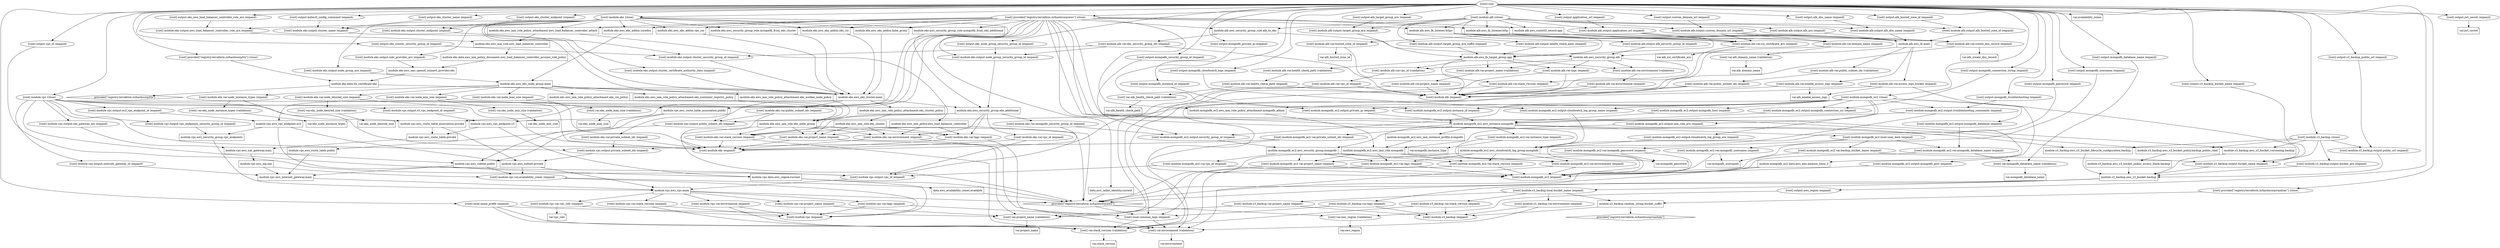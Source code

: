 digraph {
	compound = "true"
	newrank = "true"
	subgraph "root" {
		"[root] data.aws_availability_zones.available (expand)" [label = "data.aws_availability_zones.available", shape = "box"]
		"[root] data.aws_caller_identity.current (expand)" [label = "data.aws_caller_identity.current", shape = "box"]
		"[root] module.alb.aws_lb.main (expand)" [label = "module.alb.aws_lb.main", shape = "box"]
		"[root] module.alb.aws_lb_listener.http (expand)" [label = "module.alb.aws_lb_listener.http", shape = "box"]
		"[root] module.alb.aws_lb_listener.https (expand)" [label = "module.alb.aws_lb_listener.https", shape = "box"]
		"[root] module.alb.aws_lb_target_group.app (expand)" [label = "module.alb.aws_lb_target_group.app", shape = "box"]
		"[root] module.alb.aws_route53_record.app (expand)" [label = "module.alb.aws_route53_record.app", shape = "box"]
		"[root] module.alb.aws_security_group.alb (expand)" [label = "module.alb.aws_security_group.alb", shape = "box"]
		"[root] module.alb.aws_security_group_rule.alb_to_eks (expand)" [label = "module.alb.aws_security_group_rule.alb_to_eks", shape = "box"]
		"[root] module.eks.aws_eks_addon.coredns (expand)" [label = "module.eks.aws_eks_addon.coredns", shape = "box"]
		"[root] module.eks.aws_eks_addon.ebs_csi (expand)" [label = "module.eks.aws_eks_addon.ebs_csi", shape = "box"]
		"[root] module.eks.aws_eks_addon.kube_proxy (expand)" [label = "module.eks.aws_eks_addon.kube_proxy", shape = "box"]
		"[root] module.eks.aws_eks_addon.vpc_cni (expand)" [label = "module.eks.aws_eks_addon.vpc_cni", shape = "box"]
		"[root] module.eks.aws_eks_cluster.main (expand)" [label = "module.eks.aws_eks_cluster.main", shape = "box"]
		"[root] module.eks.aws_eks_node_group.main (expand)" [label = "module.eks.aws_eks_node_group.main", shape = "box"]
		"[root] module.eks.aws_iam_openid_connect_provider.eks (expand)" [label = "module.eks.aws_iam_openid_connect_provider.eks", shape = "box"]
		"[root] module.eks.aws_iam_policy.aws_load_balancer_controller (expand)" [label = "module.eks.aws_iam_policy.aws_load_balancer_controller", shape = "box"]
		"[root] module.eks.aws_iam_role.aws_load_balancer_controller (expand)" [label = "module.eks.aws_iam_role.aws_load_balancer_controller", shape = "box"]
		"[root] module.eks.aws_iam_role.eks_cluster (expand)" [label = "module.eks.aws_iam_role.eks_cluster", shape = "box"]
		"[root] module.eks.aws_iam_role.eks_node_group (expand)" [label = "module.eks.aws_iam_role.eks_node_group", shape = "box"]
		"[root] module.eks.aws_iam_role_policy_attachment.aws_load_balancer_controller_attach (expand)" [label = "module.eks.aws_iam_role_policy_attachment.aws_load_balancer_controller_attach", shape = "box"]
		"[root] module.eks.aws_iam_role_policy_attachment.eks_cluster_policy (expand)" [label = "module.eks.aws_iam_role_policy_attachment.eks_cluster_policy", shape = "box"]
		"[root] module.eks.aws_iam_role_policy_attachment.eks_cni_policy (expand)" [label = "module.eks.aws_iam_role_policy_attachment.eks_cni_policy", shape = "box"]
		"[root] module.eks.aws_iam_role_policy_attachment.eks_container_registry_policy (expand)" [label = "module.eks.aws_iam_role_policy_attachment.eks_container_registry_policy", shape = "box"]
		"[root] module.eks.aws_iam_role_policy_attachment.eks_worker_node_policy (expand)" [label = "module.eks.aws_iam_role_policy_attachment.eks_worker_node_policy", shape = "box"]
		"[root] module.eks.aws_security_group.eks_additional (expand)" [label = "module.eks.aws_security_group.eks_additional", shape = "box"]
		"[root] module.eks.aws_security_group_rule.mongodb_from_eks_additional (expand)" [label = "module.eks.aws_security_group_rule.mongodb_from_eks_additional", shape = "box"]
		"[root] module.eks.aws_security_group_rule.mongodb_from_eks_cluster (expand)" [label = "module.eks.aws_security_group_rule.mongodb_from_eks_cluster", shape = "box"]
		"[root] module.eks.data.aws_iam_policy_document.aws_load_balancer_controller_assume_role_policy (expand)" [label = "module.eks.data.aws_iam_policy_document.aws_load_balancer_controller_assume_role_policy", shape = "box"]
		"[root] module.eks.data.tls_certificate.eks (expand)" [label = "module.eks.data.tls_certificate.eks", shape = "box"]
		"[root] module.mongodb_ec2.aws_cloudwatch_log_group.mongodb (expand)" [label = "module.mongodb_ec2.aws_cloudwatch_log_group.mongodb", shape = "box"]
		"[root] module.mongodb_ec2.aws_iam_instance_profile.mongodb (expand)" [label = "module.mongodb_ec2.aws_iam_instance_profile.mongodb", shape = "box"]
		"[root] module.mongodb_ec2.aws_iam_role.mongodb (expand)" [label = "module.mongodb_ec2.aws_iam_role.mongodb", shape = "box"]
		"[root] module.mongodb_ec2.aws_iam_role_policy_attachment.mongodb_admin (expand)" [label = "module.mongodb_ec2.aws_iam_role_policy_attachment.mongodb_admin", shape = "box"]
		"[root] module.mongodb_ec2.aws_instance.mongodb (expand)" [label = "module.mongodb_ec2.aws_instance.mongodb", shape = "box"]
		"[root] module.mongodb_ec2.aws_security_group.mongodb (expand)" [label = "module.mongodb_ec2.aws_security_group.mongodb", shape = "box"]
		"[root] module.mongodb_ec2.data.aws_ami.amazon_linux_2 (expand)" [label = "module.mongodb_ec2.data.aws_ami.amazon_linux_2", shape = "box"]
		"[root] module.s3_backup.aws_s3_bucket.backup (expand)" [label = "module.s3_backup.aws_s3_bucket.backup", shape = "box"]
		"[root] module.s3_backup.aws_s3_bucket_lifecycle_configuration.backup (expand)" [label = "module.s3_backup.aws_s3_bucket_lifecycle_configuration.backup", shape = "box"]
		"[root] module.s3_backup.aws_s3_bucket_policy.backup_public_read (expand)" [label = "module.s3_backup.aws_s3_bucket_policy.backup_public_read", shape = "box"]
		"[root] module.s3_backup.aws_s3_bucket_public_access_block.backup (expand)" [label = "module.s3_backup.aws_s3_bucket_public_access_block.backup", shape = "box"]
		"[root] module.s3_backup.aws_s3_bucket_versioning.backup (expand)" [label = "module.s3_backup.aws_s3_bucket_versioning.backup", shape = "box"]
		"[root] module.s3_backup.random_string.bucket_suffix (expand)" [label = "module.s3_backup.random_string.bucket_suffix", shape = "box"]
		"[root] module.vpc.aws_eip.nat (expand)" [label = "module.vpc.aws_eip.nat", shape = "box"]
		"[root] module.vpc.aws_internet_gateway.main (expand)" [label = "module.vpc.aws_internet_gateway.main", shape = "box"]
		"[root] module.vpc.aws_nat_gateway.main (expand)" [label = "module.vpc.aws_nat_gateway.main", shape = "box"]
		"[root] module.vpc.aws_route_table.private (expand)" [label = "module.vpc.aws_route_table.private", shape = "box"]
		"[root] module.vpc.aws_route_table.public (expand)" [label = "module.vpc.aws_route_table.public", shape = "box"]
		"[root] module.vpc.aws_route_table_association.private (expand)" [label = "module.vpc.aws_route_table_association.private", shape = "box"]
		"[root] module.vpc.aws_route_table_association.public (expand)" [label = "module.vpc.aws_route_table_association.public", shape = "box"]
		"[root] module.vpc.aws_security_group.vpc_endpoints (expand)" [label = "module.vpc.aws_security_group.vpc_endpoints", shape = "box"]
		"[root] module.vpc.aws_subnet.private (expand)" [label = "module.vpc.aws_subnet.private", shape = "box"]
		"[root] module.vpc.aws_subnet.public (expand)" [label = "module.vpc.aws_subnet.public", shape = "box"]
		"[root] module.vpc.aws_vpc.main (expand)" [label = "module.vpc.aws_vpc.main", shape = "box"]
		"[root] module.vpc.aws_vpc_endpoint.ec2 (expand)" [label = "module.vpc.aws_vpc_endpoint.ec2", shape = "box"]
		"[root] module.vpc.aws_vpc_endpoint.s3 (expand)" [label = "module.vpc.aws_vpc_endpoint.s3", shape = "box"]
		"[root] module.vpc.data.aws_region.current (expand)" [label = "module.vpc.data.aws_region.current", shape = "box"]
		"[root] provider[\"registry.terraform.io/hashicorp/aws\"]" [label = "provider[\"registry.terraform.io/hashicorp/aws\"]", shape = "diamond"]
		"[root] provider[\"registry.terraform.io/hashicorp/random\"]" [label = "provider[\"registry.terraform.io/hashicorp/random\"]", shape = "diamond"]
		"[root] provider[\"registry.terraform.io/hashicorp/tls\"]" [label = "provider[\"registry.terraform.io/hashicorp/tls\"]", shape = "diamond"]
		"[root] var.alb_create_dns_record" [label = "var.alb_create_dns_record", shape = "note"]
		"[root] var.alb_domain_name" [label = "var.alb_domain_name", shape = "note"]
		"[root] var.alb_enable_access_logs" [label = "var.alb_enable_access_logs", shape = "note"]
		"[root] var.alb_health_check_path" [label = "var.alb_health_check_path", shape = "note"]
		"[root] var.alb_hosted_zone_id" [label = "var.alb_hosted_zone_id", shape = "note"]
		"[root] var.alb_ssl_certificate_arn" [label = "var.alb_ssl_certificate_arn", shape = "note"]
		"[root] var.availability_zones" [label = "var.availability_zones", shape = "note"]
		"[root] var.aws_region" [label = "var.aws_region", shape = "note"]
		"[root] var.eks_node_desired_size" [label = "var.eks_node_desired_size", shape = "note"]
		"[root] var.eks_node_instance_types" [label = "var.eks_node_instance_types", shape = "note"]
		"[root] var.eks_node_max_size" [label = "var.eks_node_max_size", shape = "note"]
		"[root] var.eks_node_min_size" [label = "var.eks_node_min_size", shape = "note"]
		"[root] var.environment" [label = "var.environment", shape = "note"]
		"[root] var.jwt_secret" [label = "var.jwt_secret", shape = "note"]
		"[root] var.mongodb_database_name" [label = "var.mongodb_database_name", shape = "note"]
		"[root] var.mongodb_instance_type" [label = "var.mongodb_instance_type", shape = "note"]
		"[root] var.mongodb_password" [label = "var.mongodb_password", shape = "note"]
		"[root] var.mongodb_username" [label = "var.mongodb_username", shape = "note"]
		"[root] var.project_name" [label = "var.project_name", shape = "note"]
		"[root] var.stack_version" [label = "var.stack_version", shape = "note"]
		"[root] var.vpc_cidr" [label = "var.vpc_cidr", shape = "note"]
		"[root] data.aws_availability_zones.available (expand)" -> "[root] provider[\"registry.terraform.io/hashicorp/aws\"]"
		"[root] data.aws_caller_identity.current (expand)" -> "[root] provider[\"registry.terraform.io/hashicorp/aws\"]"
		"[root] local.common_tags (expand)" -> "[root] var.environment (validation)"
		"[root] local.common_tags (expand)" -> "[root] var.stack_version (validation)"
		"[root] local.name_prefix (expand)" -> "[root] var.environment (validation)"
		"[root] local.name_prefix (expand)" -> "[root] var.project_name (validation)"
		"[root] local.name_prefix (expand)" -> "[root] var.stack_version (validation)"
		"[root] module.alb (close)" -> "[root] module.alb.aws_lb_listener.http (expand)"
		"[root] module.alb (close)" -> "[root] module.alb.aws_lb_listener.https (expand)"
		"[root] module.alb (close)" -> "[root] module.alb.aws_route53_record.app (expand)"
		"[root] module.alb (close)" -> "[root] module.alb.aws_security_group_rule.alb_to_eks (expand)"
		"[root] module.alb (close)" -> "[root] module.alb.output.alb_arn (expand)"
		"[root] module.alb (close)" -> "[root] module.alb.output.alb_dns_name (expand)"
		"[root] module.alb (close)" -> "[root] module.alb.output.alb_hosted_zone_id (expand)"
		"[root] module.alb (close)" -> "[root] module.alb.output.alb_security_group_id (expand)"
		"[root] module.alb (close)" -> "[root] module.alb.output.application_url (expand)"
		"[root] module.alb (close)" -> "[root] module.alb.output.custom_domain_url (expand)"
		"[root] module.alb (close)" -> "[root] module.alb.output.health_check_path (expand)"
		"[root] module.alb (close)" -> "[root] module.alb.output.target_group_arn (expand)"
		"[root] module.alb (close)" -> "[root] module.alb.output.target_group_arn_suffix (expand)"
		"[root] module.alb.aws_lb.main (expand)" -> "[root] module.alb.aws_security_group.alb (expand)"
		"[root] module.alb.aws_lb.main (expand)" -> "[root] module.alb.var.access_logs_bucket (expand)"
		"[root] module.alb.aws_lb.main (expand)" -> "[root] module.alb.var.enable_access_logs (expand)"
		"[root] module.alb.aws_lb.main (expand)" -> "[root] module.alb.var.public_subnet_ids (validation)"
		"[root] module.alb.aws_lb_listener.http (expand)" -> "[root] module.alb.aws_lb.main (expand)"
		"[root] module.alb.aws_lb_listener.http (expand)" -> "[root] module.alb.aws_lb_target_group.app (expand)"
		"[root] module.alb.aws_lb_listener.http (expand)" -> "[root] module.alb.var.ssl_certificate_arn (expand)"
		"[root] module.alb.aws_lb_listener.https (expand)" -> "[root] module.alb.aws_lb.main (expand)"
		"[root] module.alb.aws_lb_listener.https (expand)" -> "[root] module.alb.aws_lb_target_group.app (expand)"
		"[root] module.alb.aws_lb_listener.https (expand)" -> "[root] module.alb.var.ssl_certificate_arn (expand)"
		"[root] module.alb.aws_lb_target_group.app (expand)" -> "[root] module.alb.var.environment (validation)"
		"[root] module.alb.aws_lb_target_group.app (expand)" -> "[root] module.alb.var.health_check_path (validation)"
		"[root] module.alb.aws_lb_target_group.app (expand)" -> "[root] module.alb.var.project_name (validation)"
		"[root] module.alb.aws_lb_target_group.app (expand)" -> "[root] module.alb.var.stack_version (expand)"
		"[root] module.alb.aws_lb_target_group.app (expand)" -> "[root] module.alb.var.tags (expand)"
		"[root] module.alb.aws_lb_target_group.app (expand)" -> "[root] module.alb.var.vpc_id (validation)"
		"[root] module.alb.aws_route53_record.app (expand)" -> "[root] module.alb.aws_lb.main (expand)"
		"[root] module.alb.aws_route53_record.app (expand)" -> "[root] module.alb.var.create_dns_record (expand)"
		"[root] module.alb.aws_route53_record.app (expand)" -> "[root] module.alb.var.domain_name (expand)"
		"[root] module.alb.aws_route53_record.app (expand)" -> "[root] module.alb.var.hosted_zone_id (expand)"
		"[root] module.alb.aws_security_group.alb (expand)" -> "[root] module.alb.var.environment (validation)"
		"[root] module.alb.aws_security_group.alb (expand)" -> "[root] module.alb.var.project_name (validation)"
		"[root] module.alb.aws_security_group.alb (expand)" -> "[root] module.alb.var.stack_version (expand)"
		"[root] module.alb.aws_security_group.alb (expand)" -> "[root] module.alb.var.tags (expand)"
		"[root] module.alb.aws_security_group.alb (expand)" -> "[root] module.alb.var.vpc_id (validation)"
		"[root] module.alb.aws_security_group_rule.alb_to_eks (expand)" -> "[root] module.alb.aws_security_group.alb (expand)"
		"[root] module.alb.aws_security_group_rule.alb_to_eks (expand)" -> "[root] module.alb.var.eks_security_group_ids (expand)"
		"[root] module.alb.output.alb_arn (expand)" -> "[root] module.alb.aws_lb.main (expand)"
		"[root] module.alb.output.alb_dns_name (expand)" -> "[root] module.alb.aws_lb.main (expand)"
		"[root] module.alb.output.alb_hosted_zone_id (expand)" -> "[root] module.alb.aws_lb.main (expand)"
		"[root] module.alb.output.alb_security_group_id (expand)" -> "[root] module.alb.aws_security_group.alb (expand)"
		"[root] module.alb.output.application_url (expand)" -> "[root] module.alb.aws_lb.main (expand)"
		"[root] module.alb.output.application_url (expand)" -> "[root] module.alb.var.ssl_certificate_arn (expand)"
		"[root] module.alb.output.custom_domain_url (expand)" -> "[root] module.alb.var.create_dns_record (expand)"
		"[root] module.alb.output.custom_domain_url (expand)" -> "[root] module.alb.var.domain_name (expand)"
		"[root] module.alb.output.custom_domain_url (expand)" -> "[root] module.alb.var.ssl_certificate_arn (expand)"
		"[root] module.alb.output.health_check_path (expand)" -> "[root] module.alb.aws_lb_target_group.app (expand)"
		"[root] module.alb.output.target_group_arn (expand)" -> "[root] module.alb.aws_lb_target_group.app (expand)"
		"[root] module.alb.output.target_group_arn_suffix (expand)" -> "[root] module.alb.aws_lb_target_group.app (expand)"
		"[root] module.alb.var.access_logs_bucket (expand)" -> "[root] module.alb (expand)"
		"[root] module.alb.var.access_logs_bucket (expand)" -> "[root] module.s3_backup.output.bucket_name (expand)"
		"[root] module.alb.var.access_logs_bucket (expand)" -> "[root] var.alb_enable_access_logs"
		"[root] module.alb.var.create_dns_record (expand)" -> "[root] module.alb (expand)"
		"[root] module.alb.var.create_dns_record (expand)" -> "[root] var.alb_create_dns_record"
		"[root] module.alb.var.domain_name (expand)" -> "[root] module.alb (expand)"
		"[root] module.alb.var.domain_name (expand)" -> "[root] var.alb_domain_name (validation)"
		"[root] module.alb.var.eks_security_group_ids (expand)" -> "[root] module.alb (expand)"
		"[root] module.alb.var.eks_security_group_ids (expand)" -> "[root] module.eks.output.cluster_security_group_id (expand)"
		"[root] module.alb.var.eks_security_group_ids (expand)" -> "[root] module.eks.output.node_group_security_group_id (expand)"
		"[root] module.alb.var.enable_access_logs (expand)" -> "[root] module.alb (expand)"
		"[root] module.alb.var.enable_access_logs (expand)" -> "[root] var.alb_enable_access_logs"
		"[root] module.alb.var.environment (expand)" -> "[root] module.alb (expand)"
		"[root] module.alb.var.environment (expand)" -> "[root] var.environment (validation)"
		"[root] module.alb.var.environment (validation)" -> "[root] module.alb.var.environment (expand)"
		"[root] module.alb.var.health_check_path (expand)" -> "[root] module.alb (expand)"
		"[root] module.alb.var.health_check_path (expand)" -> "[root] var.alb_health_check_path (validation)"
		"[root] module.alb.var.health_check_path (validation)" -> "[root] module.alb.var.health_check_path (expand)"
		"[root] module.alb.var.hosted_zone_id (expand)" -> "[root] module.alb (expand)"
		"[root] module.alb.var.hosted_zone_id (expand)" -> "[root] var.alb_hosted_zone_id"
		"[root] module.alb.var.project_name (expand)" -> "[root] module.alb (expand)"
		"[root] module.alb.var.project_name (expand)" -> "[root] var.project_name (validation)"
		"[root] module.alb.var.project_name (validation)" -> "[root] module.alb.var.project_name (expand)"
		"[root] module.alb.var.public_subnet_ids (expand)" -> "[root] module.alb (expand)"
		"[root] module.alb.var.public_subnet_ids (expand)" -> "[root] module.vpc.output.public_subnet_ids (expand)"
		"[root] module.alb.var.public_subnet_ids (validation)" -> "[root] module.alb.var.public_subnet_ids (expand)"
		"[root] module.alb.var.ssl_certificate_arn (expand)" -> "[root] module.alb (expand)"
		"[root] module.alb.var.ssl_certificate_arn (expand)" -> "[root] var.alb_ssl_certificate_arn"
		"[root] module.alb.var.stack_version (expand)" -> "[root] module.alb (expand)"
		"[root] module.alb.var.stack_version (expand)" -> "[root] var.stack_version (validation)"
		"[root] module.alb.var.tags (expand)" -> "[root] local.common_tags (expand)"
		"[root] module.alb.var.tags (expand)" -> "[root] module.alb (expand)"
		"[root] module.alb.var.vpc_id (expand)" -> "[root] module.alb (expand)"
		"[root] module.alb.var.vpc_id (expand)" -> "[root] module.vpc.output.vpc_id (expand)"
		"[root] module.alb.var.vpc_id (validation)" -> "[root] module.alb.var.vpc_id (expand)"
		"[root] module.eks (close)" -> "[root] module.eks.aws_eks_addon.coredns (expand)"
		"[root] module.eks (close)" -> "[root] module.eks.aws_eks_addon.ebs_csi (expand)"
		"[root] module.eks (close)" -> "[root] module.eks.aws_eks_addon.kube_proxy (expand)"
		"[root] module.eks (close)" -> "[root] module.eks.aws_eks_addon.vpc_cni (expand)"
		"[root] module.eks (close)" -> "[root] module.eks.aws_iam_role_policy_attachment.aws_load_balancer_controller_attach (expand)"
		"[root] module.eks (close)" -> "[root] module.eks.aws_security_group_rule.mongodb_from_eks_additional (expand)"
		"[root] module.eks (close)" -> "[root] module.eks.aws_security_group_rule.mongodb_from_eks_cluster (expand)"
		"[root] module.eks (close)" -> "[root] module.eks.output.aws_load_balancer_controller_role_arn (expand)"
		"[root] module.eks (close)" -> "[root] module.eks.output.cluster_certificate_authority_data (expand)"
		"[root] module.eks (close)" -> "[root] module.eks.output.cluster_endpoint (expand)"
		"[root] module.eks (close)" -> "[root] module.eks.output.cluster_name (expand)"
		"[root] module.eks (close)" -> "[root] module.eks.output.cluster_security_group_id (expand)"
		"[root] module.eks (close)" -> "[root] module.eks.output.node_group_arn (expand)"
		"[root] module.eks (close)" -> "[root] module.eks.output.node_group_security_group_id (expand)"
		"[root] module.eks (close)" -> "[root] module.eks.output.oidc_provider_arn (expand)"
		"[root] module.eks.aws_eks_addon.coredns (expand)" -> "[root] module.eks.aws_eks_node_group.main (expand)"
		"[root] module.eks.aws_eks_addon.ebs_csi (expand)" -> "[root] module.eks.aws_eks_cluster.main (expand)"
		"[root] module.eks.aws_eks_addon.kube_proxy (expand)" -> "[root] module.eks.aws_eks_cluster.main (expand)"
		"[root] module.eks.aws_eks_addon.vpc_cni (expand)" -> "[root] module.eks.aws_eks_cluster.main (expand)"
		"[root] module.eks.aws_eks_cluster.main (expand)" -> "[root] module.eks.aws_iam_role_policy_attachment.eks_cluster_policy (expand)"
		"[root] module.eks.aws_eks_cluster.main (expand)" -> "[root] module.eks.aws_security_group.eks_additional (expand)"
		"[root] module.eks.aws_eks_cluster.main (expand)" -> "[root] module.eks.var.private_subnet_ids (expand)"
		"[root] module.eks.aws_eks_cluster.main (expand)" -> "[root] module.eks.var.public_subnet_ids (expand)"
		"[root] module.eks.aws_eks_node_group.main (expand)" -> "[root] module.eks.aws_eks_cluster.main (expand)"
		"[root] module.eks.aws_eks_node_group.main (expand)" -> "[root] module.eks.aws_iam_role_policy_attachment.eks_cni_policy (expand)"
		"[root] module.eks.aws_eks_node_group.main (expand)" -> "[root] module.eks.aws_iam_role_policy_attachment.eks_container_registry_policy (expand)"
		"[root] module.eks.aws_eks_node_group.main (expand)" -> "[root] module.eks.aws_iam_role_policy_attachment.eks_worker_node_policy (expand)"
		"[root] module.eks.aws_eks_node_group.main (expand)" -> "[root] module.eks.var.node_desired_size (expand)"
		"[root] module.eks.aws_eks_node_group.main (expand)" -> "[root] module.eks.var.node_instance_types (expand)"
		"[root] module.eks.aws_eks_node_group.main (expand)" -> "[root] module.eks.var.node_max_size (expand)"
		"[root] module.eks.aws_eks_node_group.main (expand)" -> "[root] module.eks.var.node_min_size (expand)"
		"[root] module.eks.aws_iam_openid_connect_provider.eks (expand)" -> "[root] module.eks.data.tls_certificate.eks (expand)"
		"[root] module.eks.aws_iam_policy.aws_load_balancer_controller (expand)" -> "[root] module.eks.var.environment (expand)"
		"[root] module.eks.aws_iam_policy.aws_load_balancer_controller (expand)" -> "[root] module.eks.var.project_name (expand)"
		"[root] module.eks.aws_iam_policy.aws_load_balancer_controller (expand)" -> "[root] module.eks.var.stack_version (expand)"
		"[root] module.eks.aws_iam_policy.aws_load_balancer_controller (expand)" -> "[root] module.eks.var.tags (expand)"
		"[root] module.eks.aws_iam_policy.aws_load_balancer_controller (expand)" -> "[root] provider[\"registry.terraform.io/hashicorp/aws\"]"
		"[root] module.eks.aws_iam_role.aws_load_balancer_controller (expand)" -> "[root] module.eks.data.aws_iam_policy_document.aws_load_balancer_controller_assume_role_policy (expand)"
		"[root] module.eks.aws_iam_role.eks_cluster (expand)" -> "[root] module.eks.var.environment (expand)"
		"[root] module.eks.aws_iam_role.eks_cluster (expand)" -> "[root] module.eks.var.project_name (expand)"
		"[root] module.eks.aws_iam_role.eks_cluster (expand)" -> "[root] module.eks.var.stack_version (expand)"
		"[root] module.eks.aws_iam_role.eks_cluster (expand)" -> "[root] module.eks.var.tags (expand)"
		"[root] module.eks.aws_iam_role.eks_cluster (expand)" -> "[root] provider[\"registry.terraform.io/hashicorp/aws\"]"
		"[root] module.eks.aws_iam_role.eks_node_group (expand)" -> "[root] module.eks.var.environment (expand)"
		"[root] module.eks.aws_iam_role.eks_node_group (expand)" -> "[root] module.eks.var.project_name (expand)"
		"[root] module.eks.aws_iam_role.eks_node_group (expand)" -> "[root] module.eks.var.stack_version (expand)"
		"[root] module.eks.aws_iam_role.eks_node_group (expand)" -> "[root] module.eks.var.tags (expand)"
		"[root] module.eks.aws_iam_role.eks_node_group (expand)" -> "[root] provider[\"registry.terraform.io/hashicorp/aws\"]"
		"[root] module.eks.aws_iam_role_policy_attachment.aws_load_balancer_controller_attach (expand)" -> "[root] module.eks.aws_iam_policy.aws_load_balancer_controller (expand)"
		"[root] module.eks.aws_iam_role_policy_attachment.aws_load_balancer_controller_attach (expand)" -> "[root] module.eks.aws_iam_role.aws_load_balancer_controller (expand)"
		"[root] module.eks.aws_iam_role_policy_attachment.eks_cluster_policy (expand)" -> "[root] module.eks.aws_iam_role.eks_cluster (expand)"
		"[root] module.eks.aws_iam_role_policy_attachment.eks_cni_policy (expand)" -> "[root] module.eks.aws_iam_role.eks_node_group (expand)"
		"[root] module.eks.aws_iam_role_policy_attachment.eks_container_registry_policy (expand)" -> "[root] module.eks.aws_iam_role.eks_node_group (expand)"
		"[root] module.eks.aws_iam_role_policy_attachment.eks_worker_node_policy (expand)" -> "[root] module.eks.aws_iam_role.eks_node_group (expand)"
		"[root] module.eks.aws_security_group.eks_additional (expand)" -> "[root] module.eks.var.environment (expand)"
		"[root] module.eks.aws_security_group.eks_additional (expand)" -> "[root] module.eks.var.mongodb_security_group_id (expand)"
		"[root] module.eks.aws_security_group.eks_additional (expand)" -> "[root] module.eks.var.project_name (expand)"
		"[root] module.eks.aws_security_group.eks_additional (expand)" -> "[root] module.eks.var.stack_version (expand)"
		"[root] module.eks.aws_security_group.eks_additional (expand)" -> "[root] module.eks.var.tags (expand)"
		"[root] module.eks.aws_security_group.eks_additional (expand)" -> "[root] module.eks.var.vpc_id (expand)"
		"[root] module.eks.aws_security_group_rule.mongodb_from_eks_additional (expand)" -> "[root] module.eks.aws_security_group.eks_additional (expand)"
		"[root] module.eks.aws_security_group_rule.mongodb_from_eks_cluster (expand)" -> "[root] module.eks.aws_eks_cluster.main (expand)"
		"[root] module.eks.data.aws_iam_policy_document.aws_load_balancer_controller_assume_role_policy (expand)" -> "[root] module.eks.aws_iam_openid_connect_provider.eks (expand)"
		"[root] module.eks.data.tls_certificate.eks (expand)" -> "[root] module.eks.aws_eks_cluster.main (expand)"
		"[root] module.eks.data.tls_certificate.eks (expand)" -> "[root] provider[\"registry.terraform.io/hashicorp/tls\"]"
		"[root] module.eks.output.aws_load_balancer_controller_role_arn (expand)" -> "[root] module.eks.aws_iam_role.aws_load_balancer_controller (expand)"
		"[root] module.eks.output.cluster_certificate_authority_data (expand)" -> "[root] module.eks.aws_eks_cluster.main (expand)"
		"[root] module.eks.output.cluster_endpoint (expand)" -> "[root] module.eks.aws_eks_cluster.main (expand)"
		"[root] module.eks.output.cluster_name (expand)" -> "[root] module.eks.aws_eks_cluster.main (expand)"
		"[root] module.eks.output.cluster_security_group_id (expand)" -> "[root] module.eks.aws_eks_cluster.main (expand)"
		"[root] module.eks.output.node_group_arn (expand)" -> "[root] module.eks.aws_eks_node_group.main (expand)"
		"[root] module.eks.output.node_group_security_group_id (expand)" -> "[root] module.eks.aws_security_group.eks_additional (expand)"
		"[root] module.eks.output.oidc_provider_arn (expand)" -> "[root] module.eks.aws_iam_openid_connect_provider.eks (expand)"
		"[root] module.eks.var.environment (expand)" -> "[root] module.eks (expand)"
		"[root] module.eks.var.environment (expand)" -> "[root] var.environment (validation)"
		"[root] module.eks.var.mongodb_security_group_id (expand)" -> "[root] module.eks (expand)"
		"[root] module.eks.var.mongodb_security_group_id (expand)" -> "[root] module.mongodb_ec2.output.security_group_id (expand)"
		"[root] module.eks.var.node_desired_size (expand)" -> "[root] module.eks (expand)"
		"[root] module.eks.var.node_desired_size (expand)" -> "[root] var.eks_node_desired_size (validation)"
		"[root] module.eks.var.node_instance_types (expand)" -> "[root] module.eks (expand)"
		"[root] module.eks.var.node_instance_types (expand)" -> "[root] var.eks_node_instance_types (validation)"
		"[root] module.eks.var.node_max_size (expand)" -> "[root] module.eks (expand)"
		"[root] module.eks.var.node_max_size (expand)" -> "[root] var.eks_node_max_size (validation)"
		"[root] module.eks.var.node_min_size (expand)" -> "[root] module.eks (expand)"
		"[root] module.eks.var.node_min_size (expand)" -> "[root] var.eks_node_min_size (validation)"
		"[root] module.eks.var.private_subnet_ids (expand)" -> "[root] module.eks (expand)"
		"[root] module.eks.var.private_subnet_ids (expand)" -> "[root] module.vpc.output.private_subnet_ids (expand)"
		"[root] module.eks.var.project_name (expand)" -> "[root] module.eks (expand)"
		"[root] module.eks.var.project_name (expand)" -> "[root] var.project_name (validation)"
		"[root] module.eks.var.public_subnet_ids (expand)" -> "[root] module.eks (expand)"
		"[root] module.eks.var.public_subnet_ids (expand)" -> "[root] module.vpc.output.public_subnet_ids (expand)"
		"[root] module.eks.var.stack_version (expand)" -> "[root] module.eks (expand)"
		"[root] module.eks.var.stack_version (expand)" -> "[root] var.stack_version (validation)"
		"[root] module.eks.var.tags (expand)" -> "[root] local.common_tags (expand)"
		"[root] module.eks.var.tags (expand)" -> "[root] module.eks (expand)"
		"[root] module.eks.var.vpc_id (expand)" -> "[root] module.eks (expand)"
		"[root] module.eks.var.vpc_id (expand)" -> "[root] module.vpc.output.vpc_id (expand)"
		"[root] module.mongodb_ec2 (close)" -> "[root] module.mongodb_ec2.aws_iam_role_policy_attachment.mongodb_admin (expand)"
		"[root] module.mongodb_ec2 (close)" -> "[root] module.mongodb_ec2.output.cloudwatch_log_group_arn (expand)"
		"[root] module.mongodb_ec2 (close)" -> "[root] module.mongodb_ec2.output.cloudwatch_log_group_name (expand)"
		"[root] module.mongodb_ec2 (close)" -> "[root] module.mongodb_ec2.output.iam_role_arn (expand)"
		"[root] module.mongodb_ec2 (close)" -> "[root] module.mongodb_ec2.output.instance_id (expand)"
		"[root] module.mongodb_ec2 (close)" -> "[root] module.mongodb_ec2.output.mongodb_connection_uri (expand)"
		"[root] module.mongodb_ec2 (close)" -> "[root] module.mongodb_ec2.output.mongodb_database (expand)"
		"[root] module.mongodb_ec2 (close)" -> "[root] module.mongodb_ec2.output.mongodb_host (expand)"
		"[root] module.mongodb_ec2 (close)" -> "[root] module.mongodb_ec2.output.mongodb_port (expand)"
		"[root] module.mongodb_ec2 (close)" -> "[root] module.mongodb_ec2.output.private_ip (expand)"
		"[root] module.mongodb_ec2 (close)" -> "[root] module.mongodb_ec2.output.security_group_id (expand)"
		"[root] module.mongodb_ec2 (close)" -> "[root] module.mongodb_ec2.output.troubleshooting_commands (expand)"
		"[root] module.mongodb_ec2.aws_cloudwatch_log_group.mongodb (expand)" -> "[root] module.mongodb_ec2.var.environment (expand)"
		"[root] module.mongodb_ec2.aws_cloudwatch_log_group.mongodb (expand)" -> "[root] module.mongodb_ec2.var.project_name (expand)"
		"[root] module.mongodb_ec2.aws_cloudwatch_log_group.mongodb (expand)" -> "[root] module.mongodb_ec2.var.stack_version (expand)"
		"[root] module.mongodb_ec2.aws_cloudwatch_log_group.mongodb (expand)" -> "[root] module.mongodb_ec2.var.tags (expand)"
		"[root] module.mongodb_ec2.aws_cloudwatch_log_group.mongodb (expand)" -> "[root] provider[\"registry.terraform.io/hashicorp/aws\"]"
		"[root] module.mongodb_ec2.aws_iam_instance_profile.mongodb (expand)" -> "[root] module.mongodb_ec2.aws_iam_role.mongodb (expand)"
		"[root] module.mongodb_ec2.aws_iam_role.mongodb (expand)" -> "[root] module.mongodb_ec2.var.environment (expand)"
		"[root] module.mongodb_ec2.aws_iam_role.mongodb (expand)" -> "[root] module.mongodb_ec2.var.project_name (expand)"
		"[root] module.mongodb_ec2.aws_iam_role.mongodb (expand)" -> "[root] module.mongodb_ec2.var.stack_version (expand)"
		"[root] module.mongodb_ec2.aws_iam_role.mongodb (expand)" -> "[root] module.mongodb_ec2.var.tags (expand)"
		"[root] module.mongodb_ec2.aws_iam_role.mongodb (expand)" -> "[root] provider[\"registry.terraform.io/hashicorp/aws\"]"
		"[root] module.mongodb_ec2.aws_iam_role_policy_attachment.mongodb_admin (expand)" -> "[root] module.mongodb_ec2.aws_iam_role.mongodb (expand)"
		"[root] module.mongodb_ec2.aws_instance.mongodb (expand)" -> "[root] module.mongodb_ec2.aws_iam_instance_profile.mongodb (expand)"
		"[root] module.mongodb_ec2.aws_instance.mongodb (expand)" -> "[root] module.mongodb_ec2.aws_security_group.mongodb (expand)"
		"[root] module.mongodb_ec2.aws_instance.mongodb (expand)" -> "[root] module.mongodb_ec2.data.aws_ami.amazon_linux_2 (expand)"
		"[root] module.mongodb_ec2.aws_instance.mongodb (expand)" -> "[root] module.mongodb_ec2.local.user_data (expand)"
		"[root] module.mongodb_ec2.aws_instance.mongodb (expand)" -> "[root] module.mongodb_ec2.var.instance_type (expand)"
		"[root] module.mongodb_ec2.aws_instance.mongodb (expand)" -> "[root] module.mongodb_ec2.var.private_subnet_ids (expand)"
		"[root] module.mongodb_ec2.aws_security_group.mongodb (expand)" -> "[root] module.mongodb_ec2.var.environment (expand)"
		"[root] module.mongodb_ec2.aws_security_group.mongodb (expand)" -> "[root] module.mongodb_ec2.var.project_name (expand)"
		"[root] module.mongodb_ec2.aws_security_group.mongodb (expand)" -> "[root] module.mongodb_ec2.var.stack_version (expand)"
		"[root] module.mongodb_ec2.aws_security_group.mongodb (expand)" -> "[root] module.mongodb_ec2.var.tags (expand)"
		"[root] module.mongodb_ec2.aws_security_group.mongodb (expand)" -> "[root] module.mongodb_ec2.var.vpc_id (expand)"
		"[root] module.mongodb_ec2.data.aws_ami.amazon_linux_2 (expand)" -> "[root] module.mongodb_ec2 (expand)"
		"[root] module.mongodb_ec2.data.aws_ami.amazon_linux_2 (expand)" -> "[root] provider[\"registry.terraform.io/hashicorp/aws\"]"
		"[root] module.mongodb_ec2.local.user_data (expand)" -> "[root] module.mongodb_ec2.var.backup_bucket_name (expand)"
		"[root] module.mongodb_ec2.local.user_data (expand)" -> "[root] module.mongodb_ec2.var.mongodb_database_name (expand)"
		"[root] module.mongodb_ec2.local.user_data (expand)" -> "[root] module.mongodb_ec2.var.mongodb_password (expand)"
		"[root] module.mongodb_ec2.local.user_data (expand)" -> "[root] module.mongodb_ec2.var.mongodb_username (expand)"
		"[root] module.mongodb_ec2.output.cloudwatch_log_group_arn (expand)" -> "[root] module.mongodb_ec2.aws_cloudwatch_log_group.mongodb (expand)"
		"[root] module.mongodb_ec2.output.cloudwatch_log_group_name (expand)" -> "[root] module.mongodb_ec2.aws_cloudwatch_log_group.mongodb (expand)"
		"[root] module.mongodb_ec2.output.iam_role_arn (expand)" -> "[root] module.mongodb_ec2.aws_iam_role.mongodb (expand)"
		"[root] module.mongodb_ec2.output.instance_id (expand)" -> "[root] module.mongodb_ec2.aws_instance.mongodb (expand)"
		"[root] module.mongodb_ec2.output.mongodb_connection_uri (expand)" -> "[root] module.mongodb_ec2.aws_instance.mongodb (expand)"
		"[root] module.mongodb_ec2.output.mongodb_database (expand)" -> "[root] module.mongodb_ec2.var.mongodb_database_name (expand)"
		"[root] module.mongodb_ec2.output.mongodb_host (expand)" -> "[root] module.mongodb_ec2.aws_instance.mongodb (expand)"
		"[root] module.mongodb_ec2.output.mongodb_port (expand)" -> "[root] module.mongodb_ec2 (expand)"
		"[root] module.mongodb_ec2.output.private_ip (expand)" -> "[root] module.mongodb_ec2.aws_instance.mongodb (expand)"
		"[root] module.mongodb_ec2.output.security_group_id (expand)" -> "[root] module.mongodb_ec2.aws_security_group.mongodb (expand)"
		"[root] module.mongodb_ec2.output.troubleshooting_commands (expand)" -> "[root] module.mongodb_ec2.aws_cloudwatch_log_group.mongodb (expand)"
		"[root] module.mongodb_ec2.output.troubleshooting_commands (expand)" -> "[root] module.mongodb_ec2.aws_instance.mongodb (expand)"
		"[root] module.mongodb_ec2.var.backup_bucket_name (expand)" -> "[root] module.mongodb_ec2 (expand)"
		"[root] module.mongodb_ec2.var.backup_bucket_name (expand)" -> "[root] module.s3_backup.output.bucket_name (expand)"
		"[root] module.mongodb_ec2.var.environment (expand)" -> "[root] module.mongodb_ec2 (expand)"
		"[root] module.mongodb_ec2.var.environment (expand)" -> "[root] var.environment (validation)"
		"[root] module.mongodb_ec2.var.instance_type (expand)" -> "[root] module.mongodb_ec2 (expand)"
		"[root] module.mongodb_ec2.var.instance_type (expand)" -> "[root] var.mongodb_instance_type"
		"[root] module.mongodb_ec2.var.mongodb_database_name (expand)" -> "[root] module.mongodb_ec2 (expand)"
		"[root] module.mongodb_ec2.var.mongodb_database_name (expand)" -> "[root] var.mongodb_database_name (validation)"
		"[root] module.mongodb_ec2.var.mongodb_password (expand)" -> "[root] module.mongodb_ec2 (expand)"
		"[root] module.mongodb_ec2.var.mongodb_password (expand)" -> "[root] var.mongodb_password"
		"[root] module.mongodb_ec2.var.mongodb_username (expand)" -> "[root] module.mongodb_ec2 (expand)"
		"[root] module.mongodb_ec2.var.mongodb_username (expand)" -> "[root] var.mongodb_username"
		"[root] module.mongodb_ec2.var.private_subnet_ids (expand)" -> "[root] module.mongodb_ec2 (expand)"
		"[root] module.mongodb_ec2.var.private_subnet_ids (expand)" -> "[root] module.vpc.output.private_subnet_ids (expand)"
		"[root] module.mongodb_ec2.var.project_name (expand)" -> "[root] module.mongodb_ec2 (expand)"
		"[root] module.mongodb_ec2.var.project_name (expand)" -> "[root] var.project_name (validation)"
		"[root] module.mongodb_ec2.var.stack_version (expand)" -> "[root] module.mongodb_ec2 (expand)"
		"[root] module.mongodb_ec2.var.stack_version (expand)" -> "[root] var.stack_version (validation)"
		"[root] module.mongodb_ec2.var.tags (expand)" -> "[root] local.common_tags (expand)"
		"[root] module.mongodb_ec2.var.tags (expand)" -> "[root] module.mongodb_ec2 (expand)"
		"[root] module.mongodb_ec2.var.vpc_id (expand)" -> "[root] module.mongodb_ec2 (expand)"
		"[root] module.mongodb_ec2.var.vpc_id (expand)" -> "[root] module.vpc.output.vpc_id (expand)"
		"[root] module.s3_backup (close)" -> "[root] module.s3_backup.aws_s3_bucket_lifecycle_configuration.backup (expand)"
		"[root] module.s3_backup (close)" -> "[root] module.s3_backup.aws_s3_bucket_policy.backup_public_read (expand)"
		"[root] module.s3_backup (close)" -> "[root] module.s3_backup.aws_s3_bucket_versioning.backup (expand)"
		"[root] module.s3_backup (close)" -> "[root] module.s3_backup.output.bucket_arn (expand)"
		"[root] module.s3_backup (close)" -> "[root] module.s3_backup.output.bucket_name (expand)"
		"[root] module.s3_backup (close)" -> "[root] module.s3_backup.output.public_url (expand)"
		"[root] module.s3_backup.aws_s3_bucket.backup (expand)" -> "[root] module.s3_backup.local.bucket_name (expand)"
		"[root] module.s3_backup.aws_s3_bucket.backup (expand)" -> "[root] module.s3_backup.var.tags (expand)"
		"[root] module.s3_backup.aws_s3_bucket.backup (expand)" -> "[root] provider[\"registry.terraform.io/hashicorp/aws\"]"
		"[root] module.s3_backup.aws_s3_bucket_lifecycle_configuration.backup (expand)" -> "[root] module.s3_backup.aws_s3_bucket.backup (expand)"
		"[root] module.s3_backup.aws_s3_bucket_policy.backup_public_read (expand)" -> "[root] module.s3_backup.aws_s3_bucket_public_access_block.backup (expand)"
		"[root] module.s3_backup.aws_s3_bucket_public_access_block.backup (expand)" -> "[root] module.s3_backup.aws_s3_bucket.backup (expand)"
		"[root] module.s3_backup.aws_s3_bucket_versioning.backup (expand)" -> "[root] module.s3_backup.aws_s3_bucket.backup (expand)"
		"[root] module.s3_backup.local.bucket_name (expand)" -> "[root] module.s3_backup.random_string.bucket_suffix (expand)"
		"[root] module.s3_backup.local.bucket_name (expand)" -> "[root] module.s3_backup.var.environment (expand)"
		"[root] module.s3_backup.local.bucket_name (expand)" -> "[root] module.s3_backup.var.project_name (expand)"
		"[root] module.s3_backup.local.bucket_name (expand)" -> "[root] module.s3_backup.var.stack_version (expand)"
		"[root] module.s3_backup.output.bucket_arn (expand)" -> "[root] module.s3_backup.aws_s3_bucket.backup (expand)"
		"[root] module.s3_backup.output.bucket_name (expand)" -> "[root] module.s3_backup.aws_s3_bucket.backup (expand)"
		"[root] module.s3_backup.output.public_url (expand)" -> "[root] module.s3_backup.aws_s3_bucket.backup (expand)"
		"[root] module.s3_backup.random_string.bucket_suffix (expand)" -> "[root] module.s3_backup (expand)"
		"[root] module.s3_backup.random_string.bucket_suffix (expand)" -> "[root] provider[\"registry.terraform.io/hashicorp/random\"]"
		"[root] module.s3_backup.var.environment (expand)" -> "[root] module.s3_backup (expand)"
		"[root] module.s3_backup.var.environment (expand)" -> "[root] var.environment (validation)"
		"[root] module.s3_backup.var.project_name (expand)" -> "[root] module.s3_backup (expand)"
		"[root] module.s3_backup.var.project_name (expand)" -> "[root] var.project_name (validation)"
		"[root] module.s3_backup.var.stack_version (expand)" -> "[root] module.s3_backup (expand)"
		"[root] module.s3_backup.var.stack_version (expand)" -> "[root] var.stack_version (validation)"
		"[root] module.s3_backup.var.tags (expand)" -> "[root] local.common_tags (expand)"
		"[root] module.s3_backup.var.tags (expand)" -> "[root] module.s3_backup (expand)"
		"[root] module.vpc (close)" -> "[root] module.vpc.aws_route_table_association.private (expand)"
		"[root] module.vpc (close)" -> "[root] module.vpc.aws_route_table_association.public (expand)"
		"[root] module.vpc (close)" -> "[root] module.vpc.output.ec2_vpc_endpoint_id (expand)"
		"[root] module.vpc (close)" -> "[root] module.vpc.output.internet_gateway_id (expand)"
		"[root] module.vpc (close)" -> "[root] module.vpc.output.nat_gateway_ids (expand)"
		"[root] module.vpc (close)" -> "[root] module.vpc.output.private_subnet_ids (expand)"
		"[root] module.vpc (close)" -> "[root] module.vpc.output.public_subnet_ids (expand)"
		"[root] module.vpc (close)" -> "[root] module.vpc.output.s3_vpc_endpoint_id (expand)"
		"[root] module.vpc (close)" -> "[root] module.vpc.output.vpc_endpoints_security_group_id (expand)"
		"[root] module.vpc (close)" -> "[root] module.vpc.output.vpc_id (expand)"
		"[root] module.vpc.aws_eip.nat (expand)" -> "[root] module.vpc.aws_internet_gateway.main (expand)"
		"[root] module.vpc.aws_eip.nat (expand)" -> "[root] module.vpc.var.availability_zones (expand)"
		"[root] module.vpc.aws_internet_gateway.main (expand)" -> "[root] module.vpc.aws_vpc.main (expand)"
		"[root] module.vpc.aws_nat_gateway.main (expand)" -> "[root] module.vpc.aws_eip.nat (expand)"
		"[root] module.vpc.aws_nat_gateway.main (expand)" -> "[root] module.vpc.aws_subnet.public (expand)"
		"[root] module.vpc.aws_route_table.private (expand)" -> "[root] module.vpc.aws_nat_gateway.main (expand)"
		"[root] module.vpc.aws_route_table.public (expand)" -> "[root] module.vpc.aws_internet_gateway.main (expand)"
		"[root] module.vpc.aws_route_table_association.private (expand)" -> "[root] module.vpc.aws_route_table.private (expand)"
		"[root] module.vpc.aws_route_table_association.private (expand)" -> "[root] module.vpc.aws_subnet.private (expand)"
		"[root] module.vpc.aws_route_table_association.public (expand)" -> "[root] module.vpc.aws_route_table.public (expand)"
		"[root] module.vpc.aws_route_table_association.public (expand)" -> "[root] module.vpc.aws_subnet.public (expand)"
		"[root] module.vpc.aws_security_group.vpc_endpoints (expand)" -> "[root] module.vpc.aws_vpc.main (expand)"
		"[root] module.vpc.aws_subnet.private (expand)" -> "[root] module.vpc.aws_vpc.main (expand)"
		"[root] module.vpc.aws_subnet.private (expand)" -> "[root] module.vpc.var.availability_zones (expand)"
		"[root] module.vpc.aws_subnet.public (expand)" -> "[root] module.vpc.aws_internet_gateway.main (expand)"
		"[root] module.vpc.aws_subnet.public (expand)" -> "[root] module.vpc.var.availability_zones (expand)"
		"[root] module.vpc.aws_vpc.main (expand)" -> "[root] module.vpc.var.environment (expand)"
		"[root] module.vpc.aws_vpc.main (expand)" -> "[root] module.vpc.var.project_name (expand)"
		"[root] module.vpc.aws_vpc.main (expand)" -> "[root] module.vpc.var.stack_version (expand)"
		"[root] module.vpc.aws_vpc.main (expand)" -> "[root] module.vpc.var.tags (expand)"
		"[root] module.vpc.aws_vpc.main (expand)" -> "[root] module.vpc.var.vpc_cidr (expand)"
		"[root] module.vpc.aws_vpc.main (expand)" -> "[root] provider[\"registry.terraform.io/hashicorp/aws\"]"
		"[root] module.vpc.aws_vpc_endpoint.ec2 (expand)" -> "[root] module.vpc.aws_security_group.vpc_endpoints (expand)"
		"[root] module.vpc.aws_vpc_endpoint.ec2 (expand)" -> "[root] module.vpc.aws_subnet.private (expand)"
		"[root] module.vpc.aws_vpc_endpoint.ec2 (expand)" -> "[root] module.vpc.data.aws_region.current (expand)"
		"[root] module.vpc.aws_vpc_endpoint.s3 (expand)" -> "[root] module.vpc.aws_route_table.private (expand)"
		"[root] module.vpc.aws_vpc_endpoint.s3 (expand)" -> "[root] module.vpc.data.aws_region.current (expand)"
		"[root] module.vpc.data.aws_region.current (expand)" -> "[root] module.vpc (expand)"
		"[root] module.vpc.data.aws_region.current (expand)" -> "[root] provider[\"registry.terraform.io/hashicorp/aws\"]"
		"[root] module.vpc.output.ec2_vpc_endpoint_id (expand)" -> "[root] module.vpc.aws_vpc_endpoint.ec2 (expand)"
		"[root] module.vpc.output.internet_gateway_id (expand)" -> "[root] module.vpc.aws_internet_gateway.main (expand)"
		"[root] module.vpc.output.nat_gateway_ids (expand)" -> "[root] module.vpc.aws_nat_gateway.main (expand)"
		"[root] module.vpc.output.private_subnet_ids (expand)" -> "[root] module.vpc.aws_subnet.private (expand)"
		"[root] module.vpc.output.public_subnet_ids (expand)" -> "[root] module.vpc.aws_subnet.public (expand)"
		"[root] module.vpc.output.s3_vpc_endpoint_id (expand)" -> "[root] module.vpc.aws_vpc_endpoint.s3 (expand)"
		"[root] module.vpc.output.vpc_endpoints_security_group_id (expand)" -> "[root] module.vpc.aws_security_group.vpc_endpoints (expand)"
		"[root] module.vpc.output.vpc_id (expand)" -> "[root] module.vpc.aws_vpc.main (expand)"
		"[root] module.vpc.var.availability_zones (expand)" -> "[root] data.aws_availability_zones.available (expand)"
		"[root] module.vpc.var.availability_zones (expand)" -> "[root] module.vpc (expand)"
		"[root] module.vpc.var.environment (expand)" -> "[root] module.vpc (expand)"
		"[root] module.vpc.var.environment (expand)" -> "[root] var.environment (validation)"
		"[root] module.vpc.var.project_name (expand)" -> "[root] module.vpc (expand)"
		"[root] module.vpc.var.project_name (expand)" -> "[root] var.project_name (validation)"
		"[root] module.vpc.var.stack_version (expand)" -> "[root] module.vpc (expand)"
		"[root] module.vpc.var.stack_version (expand)" -> "[root] var.stack_version (validation)"
		"[root] module.vpc.var.tags (expand)" -> "[root] local.common_tags (expand)"
		"[root] module.vpc.var.tags (expand)" -> "[root] module.vpc (expand)"
		"[root] module.vpc.var.vpc_cidr (expand)" -> "[root] module.vpc (expand)"
		"[root] module.vpc.var.vpc_cidr (expand)" -> "[root] var.vpc_cidr"
		"[root] output.alb_dns_name (expand)" -> "[root] module.alb.output.alb_dns_name (expand)"
		"[root] output.alb_hosted_zone_id (expand)" -> "[root] module.alb.output.alb_hosted_zone_id (expand)"
		"[root] output.alb_target_group_arn (expand)" -> "[root] module.alb.output.target_group_arn (expand)"
		"[root] output.application_url (expand)" -> "[root] module.alb.output.application_url (expand)"
		"[root] output.aws_region (expand)" -> "[root] var.aws_region (validation)"
		"[root] output.custom_domain_url (expand)" -> "[root] module.alb.output.custom_domain_url (expand)"
		"[root] output.eks_aws_load_balancer_controller_role_arn (expand)" -> "[root] module.eks.output.aws_load_balancer_controller_role_arn (expand)"
		"[root] output.eks_cluster_endpoint (expand)" -> "[root] module.eks.output.cluster_endpoint (expand)"
		"[root] output.eks_cluster_name (expand)" -> "[root] module.eks.output.cluster_name (expand)"
		"[root] output.eks_cluster_security_group_id (expand)" -> "[root] module.eks.output.cluster_security_group_id (expand)"
		"[root] output.eks_node_group_security_group_id (expand)" -> "[root] module.eks.output.node_group_security_group_id (expand)"
		"[root] output.jwt_secret (expand)" -> "[root] var.jwt_secret"
		"[root] output.kubectl_config_command (expand)" -> "[root] module.eks.output.cluster_name (expand)"
		"[root] output.mongodb_cloudwatch_logs (expand)" -> "[root] module.mongodb_ec2.output.cloudwatch_log_group_name (expand)"
		"[root] output.mongodb_connection_string (expand)" -> "[root] module.mongodb_ec2.output.mongodb_connection_uri (expand)"
		"[root] output.mongodb_database_name (expand)" -> "[root] var.mongodb_database_name (validation)"
		"[root] output.mongodb_instance_id (expand)" -> "[root] module.mongodb_ec2.output.instance_id (expand)"
		"[root] output.mongodb_password (expand)" -> "[root] var.mongodb_password"
		"[root] output.mongodb_private_ip (expand)" -> "[root] module.mongodb_ec2.output.private_ip (expand)"
		"[root] output.mongodb_security_group_id (expand)" -> "[root] module.mongodb_ec2.output.security_group_id (expand)"
		"[root] output.mongodb_troubleshooting (expand)" -> "[root] module.mongodb_ec2.output.troubleshooting_commands (expand)"
		"[root] output.mongodb_username (expand)" -> "[root] var.mongodb_username"
		"[root] output.s3_backup_bucket_name (expand)" -> "[root] module.s3_backup.output.bucket_name (expand)"
		"[root] output.s3_backup_public_url (expand)" -> "[root] module.s3_backup.output.public_url (expand)"
		"[root] output.vpc_id (expand)" -> "[root] module.vpc.output.vpc_id (expand)"
		"[root] provider[\"registry.terraform.io/hashicorp/aws\"] (close)" -> "[root] data.aws_caller_identity.current (expand)"
		"[root] provider[\"registry.terraform.io/hashicorp/aws\"] (close)" -> "[root] module.alb.aws_lb_listener.http (expand)"
		"[root] provider[\"registry.terraform.io/hashicorp/aws\"] (close)" -> "[root] module.alb.aws_lb_listener.https (expand)"
		"[root] provider[\"registry.terraform.io/hashicorp/aws\"] (close)" -> "[root] module.alb.aws_route53_record.app (expand)"
		"[root] provider[\"registry.terraform.io/hashicorp/aws\"] (close)" -> "[root] module.alb.aws_security_group_rule.alb_to_eks (expand)"
		"[root] provider[\"registry.terraform.io/hashicorp/aws\"] (close)" -> "[root] module.eks.aws_eks_addon.coredns (expand)"
		"[root] provider[\"registry.terraform.io/hashicorp/aws\"] (close)" -> "[root] module.eks.aws_eks_addon.ebs_csi (expand)"
		"[root] provider[\"registry.terraform.io/hashicorp/aws\"] (close)" -> "[root] module.eks.aws_eks_addon.kube_proxy (expand)"
		"[root] provider[\"registry.terraform.io/hashicorp/aws\"] (close)" -> "[root] module.eks.aws_eks_addon.vpc_cni (expand)"
		"[root] provider[\"registry.terraform.io/hashicorp/aws\"] (close)" -> "[root] module.eks.aws_iam_role_policy_attachment.aws_load_balancer_controller_attach (expand)"
		"[root] provider[\"registry.terraform.io/hashicorp/aws\"] (close)" -> "[root] module.eks.aws_security_group_rule.mongodb_from_eks_additional (expand)"
		"[root] provider[\"registry.terraform.io/hashicorp/aws\"] (close)" -> "[root] module.eks.aws_security_group_rule.mongodb_from_eks_cluster (expand)"
		"[root] provider[\"registry.terraform.io/hashicorp/aws\"] (close)" -> "[root] module.mongodb_ec2.aws_cloudwatch_log_group.mongodb (expand)"
		"[root] provider[\"registry.terraform.io/hashicorp/aws\"] (close)" -> "[root] module.mongodb_ec2.aws_iam_role_policy_attachment.mongodb_admin (expand)"
		"[root] provider[\"registry.terraform.io/hashicorp/aws\"] (close)" -> "[root] module.mongodb_ec2.aws_instance.mongodb (expand)"
		"[root] provider[\"registry.terraform.io/hashicorp/aws\"] (close)" -> "[root] module.s3_backup.aws_s3_bucket_lifecycle_configuration.backup (expand)"
		"[root] provider[\"registry.terraform.io/hashicorp/aws\"] (close)" -> "[root] module.s3_backup.aws_s3_bucket_policy.backup_public_read (expand)"
		"[root] provider[\"registry.terraform.io/hashicorp/aws\"] (close)" -> "[root] module.s3_backup.aws_s3_bucket_versioning.backup (expand)"
		"[root] provider[\"registry.terraform.io/hashicorp/aws\"] (close)" -> "[root] module.vpc.aws_route_table_association.private (expand)"
		"[root] provider[\"registry.terraform.io/hashicorp/aws\"] (close)" -> "[root] module.vpc.aws_route_table_association.public (expand)"
		"[root] provider[\"registry.terraform.io/hashicorp/aws\"] (close)" -> "[root] module.vpc.aws_vpc_endpoint.ec2 (expand)"
		"[root] provider[\"registry.terraform.io/hashicorp/aws\"] (close)" -> "[root] module.vpc.aws_vpc_endpoint.s3 (expand)"
		"[root] provider[\"registry.terraform.io/hashicorp/aws\"]" -> "[root] local.common_tags (expand)"
		"[root] provider[\"registry.terraform.io/hashicorp/aws\"]" -> "[root] var.aws_region (validation)"
		"[root] provider[\"registry.terraform.io/hashicorp/random\"] (close)" -> "[root] module.s3_backup.random_string.bucket_suffix (expand)"
		"[root] provider[\"registry.terraform.io/hashicorp/tls\"] (close)" -> "[root] module.eks.data.tls_certificate.eks (expand)"
		"[root] root" -> "[root] local.name_prefix (expand)"
		"[root] root" -> "[root] module.alb (close)"
		"[root] root" -> "[root] module.eks (close)"
		"[root] root" -> "[root] module.mongodb_ec2 (close)"
		"[root] root" -> "[root] module.s3_backup (close)"
		"[root] root" -> "[root] module.vpc (close)"
		"[root] root" -> "[root] output.alb_dns_name (expand)"
		"[root] root" -> "[root] output.alb_hosted_zone_id (expand)"
		"[root] root" -> "[root] output.alb_target_group_arn (expand)"
		"[root] root" -> "[root] output.application_url (expand)"
		"[root] root" -> "[root] output.aws_region (expand)"
		"[root] root" -> "[root] output.custom_domain_url (expand)"
		"[root] root" -> "[root] output.eks_aws_load_balancer_controller_role_arn (expand)"
		"[root] root" -> "[root] output.eks_cluster_endpoint (expand)"
		"[root] root" -> "[root] output.eks_cluster_name (expand)"
		"[root] root" -> "[root] output.eks_cluster_security_group_id (expand)"
		"[root] root" -> "[root] output.eks_node_group_security_group_id (expand)"
		"[root] root" -> "[root] output.jwt_secret (expand)"
		"[root] root" -> "[root] output.kubectl_config_command (expand)"
		"[root] root" -> "[root] output.mongodb_cloudwatch_logs (expand)"
		"[root] root" -> "[root] output.mongodb_connection_string (expand)"
		"[root] root" -> "[root] output.mongodb_database_name (expand)"
		"[root] root" -> "[root] output.mongodb_instance_id (expand)"
		"[root] root" -> "[root] output.mongodb_password (expand)"
		"[root] root" -> "[root] output.mongodb_private_ip (expand)"
		"[root] root" -> "[root] output.mongodb_security_group_id (expand)"
		"[root] root" -> "[root] output.mongodb_troubleshooting (expand)"
		"[root] root" -> "[root] output.mongodb_username (expand)"
		"[root] root" -> "[root] output.s3_backup_bucket_name (expand)"
		"[root] root" -> "[root] output.s3_backup_public_url (expand)"
		"[root] root" -> "[root] output.vpc_id (expand)"
		"[root] root" -> "[root] provider[\"registry.terraform.io/hashicorp/aws\"] (close)"
		"[root] root" -> "[root] provider[\"registry.terraform.io/hashicorp/random\"] (close)"
		"[root] root" -> "[root] provider[\"registry.terraform.io/hashicorp/tls\"] (close)"
		"[root] root" -> "[root] var.availability_zones"
		"[root] var.alb_domain_name (validation)" -> "[root] var.alb_domain_name"
		"[root] var.alb_health_check_path (validation)" -> "[root] var.alb_health_check_path"
		"[root] var.aws_region (validation)" -> "[root] var.aws_region"
		"[root] var.eks_node_desired_size (validation)" -> "[root] var.eks_node_desired_size"
		"[root] var.eks_node_instance_types (validation)" -> "[root] var.eks_node_instance_types"
		"[root] var.eks_node_max_size (validation)" -> "[root] var.eks_node_max_size"
		"[root] var.eks_node_min_size (validation)" -> "[root] var.eks_node_min_size"
		"[root] var.environment (validation)" -> "[root] var.environment"
		"[root] var.mongodb_database_name (validation)" -> "[root] var.mongodb_database_name"
		"[root] var.project_name (validation)" -> "[root] var.project_name"
		"[root] var.stack_version (validation)" -> "[root] var.stack_version"
	}
}
